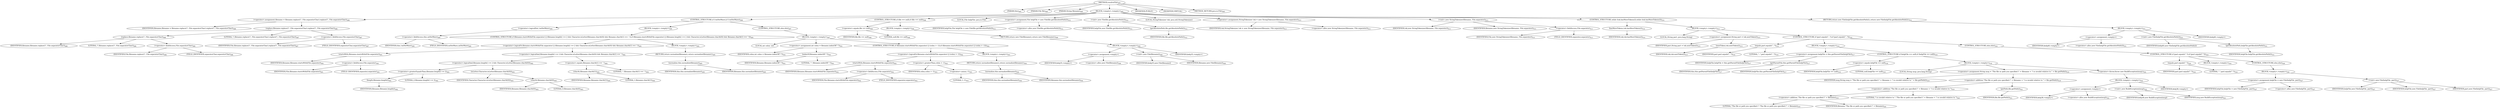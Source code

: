 digraph "resolveFile" {  
"953" [label = <(METHOD,resolveFile)<SUB>485</SUB>> ]
"48" [label = <(PARAM,this)<SUB>485</SUB>> ]
"954" [label = <(PARAM,File file)<SUB>485</SUB>> ]
"955" [label = <(PARAM,String filename)<SUB>485</SUB>> ]
"956" [label = <(BLOCK,&lt;empty&gt;,&lt;empty&gt;)<SUB>485</SUB>> ]
"957" [label = <(&lt;operator&gt;.assignment,filename = filename.replace('/', File.separatorChar).replace('\\', File.separatorChar))<SUB>486</SUB>> ]
"958" [label = <(IDENTIFIER,filename,filename = filename.replace('/', File.separatorChar).replace('\\', File.separatorChar))<SUB>486</SUB>> ]
"959" [label = <(replace,filename.replace('/', File.separatorChar).replace('\\', File.separatorChar))<SUB>486</SUB>> ]
"960" [label = <(replace,filename.replace('/', File.separatorChar))<SUB>486</SUB>> ]
"961" [label = <(IDENTIFIER,filename,filename.replace('/', File.separatorChar))<SUB>486</SUB>> ]
"962" [label = <(LITERAL,'/',filename.replace('/', File.separatorChar))<SUB>486</SUB>> ]
"963" [label = <(&lt;operator&gt;.fieldAccess,File.separatorChar)<SUB>486</SUB>> ]
"964" [label = <(IDENTIFIER,File,filename.replace('/', File.separatorChar))<SUB>486</SUB>> ]
"965" [label = <(FIELD_IDENTIFIER,separatorChar,separatorChar)<SUB>486</SUB>> ]
"966" [label = <(LITERAL,'\\',filename.replace('/', File.separatorChar).replace('\\', File.separatorChar))<SUB>487</SUB>> ]
"967" [label = <(&lt;operator&gt;.fieldAccess,File.separatorChar)<SUB>487</SUB>> ]
"968" [label = <(IDENTIFIER,File,filename.replace('/', File.separatorChar).replace('\\', File.separatorChar))<SUB>487</SUB>> ]
"969" [label = <(FIELD_IDENTIFIER,separatorChar,separatorChar)<SUB>487</SUB>> ]
"970" [label = <(CONTROL_STRUCTURE,if (!onNetWare),if (!onNetWare))<SUB>490</SUB>> ]
"971" [label = <(&lt;operator&gt;.logicalNot,!onNetWare)<SUB>490</SUB>> ]
"972" [label = <(&lt;operator&gt;.fieldAccess,this.onNetWare)<SUB>490</SUB>> ]
"973" [label = <(IDENTIFIER,this,!onNetWare)<SUB>490</SUB>> ]
"974" [label = <(FIELD_IDENTIFIER,onNetWare,onNetWare)<SUB>490</SUB>> ]
"975" [label = <(BLOCK,&lt;empty&gt;,&lt;empty&gt;)<SUB>490</SUB>> ]
"976" [label = <(CONTROL_STRUCTURE,if (filename.startsWith(File.separator) || (filename.length() &gt;= 2 &amp;&amp; Character.isLetter(filename.charAt(0)) &amp;&amp; filename.charAt(1) == ':')),if (filename.startsWith(File.separator) || (filename.length() &gt;= 2 &amp;&amp; Character.isLetter(filename.charAt(0)) &amp;&amp; filename.charAt(1) == ':')))<SUB>491</SUB>> ]
"977" [label = <(&lt;operator&gt;.logicalOr,filename.startsWith(File.separator) || (filename.length() &gt;= 2 &amp;&amp; Character.isLetter(filename.charAt(0)) &amp;&amp; filename.charAt(1) == ':'))<SUB>491</SUB>> ]
"978" [label = <(startsWith,filename.startsWith(File.separator))<SUB>491</SUB>> ]
"979" [label = <(IDENTIFIER,filename,filename.startsWith(File.separator))<SUB>491</SUB>> ]
"980" [label = <(&lt;operator&gt;.fieldAccess,File.separator)<SUB>491</SUB>> ]
"981" [label = <(IDENTIFIER,File,filename.startsWith(File.separator))<SUB>491</SUB>> ]
"982" [label = <(FIELD_IDENTIFIER,separator,separator)<SUB>491</SUB>> ]
"983" [label = <(&lt;operator&gt;.logicalAnd,filename.length() &gt;= 2 &amp;&amp; Character.isLetter(filename.charAt(0)) &amp;&amp; filename.charAt(1) == ':')<SUB>492</SUB>> ]
"984" [label = <(&lt;operator&gt;.logicalAnd,filename.length() &gt;= 2 &amp;&amp; Character.isLetter(filename.charAt(0)))<SUB>492</SUB>> ]
"985" [label = <(&lt;operator&gt;.greaterEqualsThan,filename.length() &gt;= 2)<SUB>492</SUB>> ]
"986" [label = <(length,filename.length())<SUB>492</SUB>> ]
"987" [label = <(IDENTIFIER,filename,filename.length())<SUB>492</SUB>> ]
"988" [label = <(LITERAL,2,filename.length() &gt;= 2)<SUB>492</SUB>> ]
"989" [label = <(isLetter,Character.isLetter(filename.charAt(0)))<SUB>493</SUB>> ]
"990" [label = <(IDENTIFIER,Character,Character.isLetter(filename.charAt(0)))<SUB>493</SUB>> ]
"991" [label = <(charAt,filename.charAt(0))<SUB>493</SUB>> ]
"992" [label = <(IDENTIFIER,filename,filename.charAt(0))<SUB>493</SUB>> ]
"993" [label = <(LITERAL,0,filename.charAt(0))<SUB>493</SUB>> ]
"994" [label = <(&lt;operator&gt;.equals,filename.charAt(1) == ':')<SUB>494</SUB>> ]
"995" [label = <(charAt,filename.charAt(1))<SUB>494</SUB>> ]
"996" [label = <(IDENTIFIER,filename,filename.charAt(1))<SUB>494</SUB>> ]
"997" [label = <(LITERAL,1,filename.charAt(1))<SUB>494</SUB>> ]
"998" [label = <(LITERAL,':',filename.charAt(1) == ':')<SUB>494</SUB>> ]
"999" [label = <(BLOCK,&lt;empty&gt;,&lt;empty&gt;)<SUB>494</SUB>> ]
"1000" [label = <(RETURN,return normalize(filename);,return normalize(filename);)<SUB>495</SUB>> ]
"1001" [label = <(normalize,this.normalize(filename))<SUB>495</SUB>> ]
"47" [label = <(IDENTIFIER,this,this.normalize(filename))<SUB>495</SUB>> ]
"1002" [label = <(IDENTIFIER,filename,this.normalize(filename))<SUB>495</SUB>> ]
"1003" [label = <(CONTROL_STRUCTURE,else,else)<SUB>497</SUB>> ]
"1004" [label = <(BLOCK,&lt;empty&gt;,&lt;empty&gt;)<SUB>497</SUB>> ]
"1005" [label = <(LOCAL,int colon: int)> ]
"1006" [label = <(&lt;operator&gt;.assignment,int colon = filename.indexOf(&quot;:&quot;))<SUB>501</SUB>> ]
"1007" [label = <(IDENTIFIER,colon,int colon = filename.indexOf(&quot;:&quot;))<SUB>501</SUB>> ]
"1008" [label = <(indexOf,filename.indexOf(&quot;:&quot;))<SUB>501</SUB>> ]
"1009" [label = <(IDENTIFIER,filename,filename.indexOf(&quot;:&quot;))<SUB>501</SUB>> ]
"1010" [label = <(LITERAL,&quot;:&quot;,filename.indexOf(&quot;:&quot;))<SUB>501</SUB>> ]
"1011" [label = <(CONTROL_STRUCTURE,if (filename.startsWith(File.separator) || (colon &gt; -1)),if (filename.startsWith(File.separator) || (colon &gt; -1)))<SUB>502</SUB>> ]
"1012" [label = <(&lt;operator&gt;.logicalOr,filename.startsWith(File.separator) || (colon &gt; -1))<SUB>502</SUB>> ]
"1013" [label = <(startsWith,filename.startsWith(File.separator))<SUB>502</SUB>> ]
"1014" [label = <(IDENTIFIER,filename,filename.startsWith(File.separator))<SUB>502</SUB>> ]
"1015" [label = <(&lt;operator&gt;.fieldAccess,File.separator)<SUB>502</SUB>> ]
"1016" [label = <(IDENTIFIER,File,filename.startsWith(File.separator))<SUB>502</SUB>> ]
"1017" [label = <(FIELD_IDENTIFIER,separator,separator)<SUB>502</SUB>> ]
"1018" [label = <(&lt;operator&gt;.greaterThan,colon &gt; -1)<SUB>503</SUB>> ]
"1019" [label = <(IDENTIFIER,colon,colon &gt; -1)<SUB>503</SUB>> ]
"1020" [label = <(&lt;operator&gt;.minus,-1)<SUB>503</SUB>> ]
"1021" [label = <(LITERAL,1,-1)<SUB>503</SUB>> ]
"1022" [label = <(BLOCK,&lt;empty&gt;,&lt;empty&gt;)<SUB>503</SUB>> ]
"1023" [label = <(RETURN,return normalize(filename);,return normalize(filename);)<SUB>504</SUB>> ]
"1024" [label = <(normalize,this.normalize(filename))<SUB>504</SUB>> ]
"49" [label = <(IDENTIFIER,this,this.normalize(filename))<SUB>504</SUB>> ]
"1025" [label = <(IDENTIFIER,filename,this.normalize(filename))<SUB>504</SUB>> ]
"1026" [label = <(CONTROL_STRUCTURE,if (file == null),if (file == null))<SUB>508</SUB>> ]
"1027" [label = <(&lt;operator&gt;.equals,file == null)<SUB>508</SUB>> ]
"1028" [label = <(IDENTIFIER,file,file == null)<SUB>508</SUB>> ]
"1029" [label = <(LITERAL,null,file == null)<SUB>508</SUB>> ]
"1030" [label = <(BLOCK,&lt;empty&gt;,&lt;empty&gt;)<SUB>508</SUB>> ]
"1031" [label = <(RETURN,return new File(filename);,return new File(filename);)<SUB>509</SUB>> ]
"1032" [label = <(BLOCK,&lt;empty&gt;,&lt;empty&gt;)<SUB>509</SUB>> ]
"1033" [label = <(&lt;operator&gt;.assignment,&lt;empty&gt;)> ]
"1034" [label = <(IDENTIFIER,$obj35,&lt;empty&gt;)> ]
"1035" [label = <(&lt;operator&gt;.alloc,new File(filename))<SUB>509</SUB>> ]
"1036" [label = <(&lt;init&gt;,new File(filename))<SUB>509</SUB>> ]
"1037" [label = <(IDENTIFIER,$obj35,new File(filename))> ]
"1038" [label = <(IDENTIFIER,filename,new File(filename))<SUB>509</SUB>> ]
"1039" [label = <(IDENTIFIER,$obj35,&lt;empty&gt;)> ]
"51" [label = <(LOCAL,File helpFile: java.io.File)> ]
"1040" [label = <(&lt;operator&gt;.assignment,File helpFile = new File(file.getAbsolutePath()))<SUB>512</SUB>> ]
"1041" [label = <(IDENTIFIER,helpFile,File helpFile = new File(file.getAbsolutePath()))<SUB>512</SUB>> ]
"1042" [label = <(&lt;operator&gt;.alloc,new File(file.getAbsolutePath()))<SUB>512</SUB>> ]
"1043" [label = <(&lt;init&gt;,new File(file.getAbsolutePath()))<SUB>512</SUB>> ]
"50" [label = <(IDENTIFIER,helpFile,new File(file.getAbsolutePath()))<SUB>512</SUB>> ]
"1044" [label = <(getAbsolutePath,file.getAbsolutePath())<SUB>512</SUB>> ]
"1045" [label = <(IDENTIFIER,file,file.getAbsolutePath())<SUB>512</SUB>> ]
"53" [label = <(LOCAL,StringTokenizer tok: java.util.StringTokenizer)> ]
"1046" [label = <(&lt;operator&gt;.assignment,StringTokenizer tok = new StringTokenizer(filename, File.separator))<SUB>513</SUB>> ]
"1047" [label = <(IDENTIFIER,tok,StringTokenizer tok = new StringTokenizer(filename, File.separator))<SUB>513</SUB>> ]
"1048" [label = <(&lt;operator&gt;.alloc,new StringTokenizer(filename, File.separator))<SUB>513</SUB>> ]
"1049" [label = <(&lt;init&gt;,new StringTokenizer(filename, File.separator))<SUB>513</SUB>> ]
"52" [label = <(IDENTIFIER,tok,new StringTokenizer(filename, File.separator))<SUB>513</SUB>> ]
"1050" [label = <(IDENTIFIER,filename,new StringTokenizer(filename, File.separator))<SUB>513</SUB>> ]
"1051" [label = <(&lt;operator&gt;.fieldAccess,File.separator)<SUB>513</SUB>> ]
"1052" [label = <(IDENTIFIER,File,new StringTokenizer(filename, File.separator))<SUB>513</SUB>> ]
"1053" [label = <(FIELD_IDENTIFIER,separator,separator)<SUB>513</SUB>> ]
"1054" [label = <(CONTROL_STRUCTURE,while (tok.hasMoreTokens()),while (tok.hasMoreTokens()))<SUB>514</SUB>> ]
"1055" [label = <(hasMoreTokens,tok.hasMoreTokens())<SUB>514</SUB>> ]
"1056" [label = <(IDENTIFIER,tok,tok.hasMoreTokens())<SUB>514</SUB>> ]
"1057" [label = <(BLOCK,&lt;empty&gt;,&lt;empty&gt;)<SUB>514</SUB>> ]
"1058" [label = <(LOCAL,String part: java.lang.String)> ]
"1059" [label = <(&lt;operator&gt;.assignment,String part = tok.nextToken())<SUB>515</SUB>> ]
"1060" [label = <(IDENTIFIER,part,String part = tok.nextToken())<SUB>515</SUB>> ]
"1061" [label = <(nextToken,tok.nextToken())<SUB>515</SUB>> ]
"1062" [label = <(IDENTIFIER,tok,tok.nextToken())<SUB>515</SUB>> ]
"1063" [label = <(CONTROL_STRUCTURE,if (part.equals(&quot;..&quot;)),if (part.equals(&quot;..&quot;)))<SUB>516</SUB>> ]
"1064" [label = <(equals,part.equals(&quot;..&quot;))<SUB>516</SUB>> ]
"1065" [label = <(IDENTIFIER,part,part.equals(&quot;..&quot;))<SUB>516</SUB>> ]
"1066" [label = <(LITERAL,&quot;..&quot;,part.equals(&quot;..&quot;))<SUB>516</SUB>> ]
"1067" [label = <(BLOCK,&lt;empty&gt;,&lt;empty&gt;)<SUB>516</SUB>> ]
"1068" [label = <(&lt;operator&gt;.assignment,helpFile = this.getParentFile(helpFile))<SUB>517</SUB>> ]
"1069" [label = <(IDENTIFIER,helpFile,helpFile = this.getParentFile(helpFile))<SUB>517</SUB>> ]
"1070" [label = <(getParentFile,this.getParentFile(helpFile))<SUB>517</SUB>> ]
"54" [label = <(IDENTIFIER,this,this.getParentFile(helpFile))<SUB>517</SUB>> ]
"1071" [label = <(IDENTIFIER,helpFile,this.getParentFile(helpFile))<SUB>517</SUB>> ]
"1072" [label = <(CONTROL_STRUCTURE,if (helpFile == null),if (helpFile == null))<SUB>518</SUB>> ]
"1073" [label = <(&lt;operator&gt;.equals,helpFile == null)<SUB>518</SUB>> ]
"1074" [label = <(IDENTIFIER,helpFile,helpFile == null)<SUB>518</SUB>> ]
"1075" [label = <(LITERAL,null,helpFile == null)<SUB>518</SUB>> ]
"1076" [label = <(BLOCK,&lt;empty&gt;,&lt;empty&gt;)<SUB>518</SUB>> ]
"1077" [label = <(LOCAL,String msg: java.lang.String)> ]
"1078" [label = <(&lt;operator&gt;.assignment,String msg = &quot;The file or path you specified (&quot; + filename + &quot;) is invalid relative to &quot; + file.getPath())<SUB>519</SUB>> ]
"1079" [label = <(IDENTIFIER,msg,String msg = &quot;The file or path you specified (&quot; + filename + &quot;) is invalid relative to &quot; + file.getPath())<SUB>519</SUB>> ]
"1080" [label = <(&lt;operator&gt;.addition,&quot;The file or path you specified (&quot; + filename + &quot;) is invalid relative to &quot; + file.getPath())<SUB>519</SUB>> ]
"1081" [label = <(&lt;operator&gt;.addition,&quot;The file or path you specified (&quot; + filename + &quot;) is invalid relative to &quot;)<SUB>519</SUB>> ]
"1082" [label = <(&lt;operator&gt;.addition,&quot;The file or path you specified (&quot; + filename)<SUB>519</SUB>> ]
"1083" [label = <(LITERAL,&quot;The file or path you specified (&quot;,&quot;The file or path you specified (&quot; + filename)<SUB>519</SUB>> ]
"1084" [label = <(IDENTIFIER,filename,&quot;The file or path you specified (&quot; + filename)<SUB>520</SUB>> ]
"1085" [label = <(LITERAL,&quot;) is invalid relative to &quot;,&quot;The file or path you specified (&quot; + filename + &quot;) is invalid relative to &quot;)<SUB>520</SUB>> ]
"1086" [label = <(getPath,file.getPath())<SUB>521</SUB>> ]
"1087" [label = <(IDENTIFIER,file,file.getPath())<SUB>521</SUB>> ]
"1088" [label = <(&lt;operator&gt;.throw,throw new BuildException(msg);)<SUB>522</SUB>> ]
"1089" [label = <(BLOCK,&lt;empty&gt;,&lt;empty&gt;)<SUB>522</SUB>> ]
"1090" [label = <(&lt;operator&gt;.assignment,&lt;empty&gt;)> ]
"1091" [label = <(IDENTIFIER,$obj38,&lt;empty&gt;)> ]
"1092" [label = <(&lt;operator&gt;.alloc,new BuildException(msg))<SUB>522</SUB>> ]
"1093" [label = <(&lt;init&gt;,new BuildException(msg))<SUB>522</SUB>> ]
"1094" [label = <(IDENTIFIER,$obj38,new BuildException(msg))> ]
"1095" [label = <(IDENTIFIER,msg,new BuildException(msg))<SUB>522</SUB>> ]
"1096" [label = <(IDENTIFIER,$obj38,&lt;empty&gt;)> ]
"1097" [label = <(CONTROL_STRUCTURE,else,else)<SUB>524</SUB>> ]
"1098" [label = <(CONTROL_STRUCTURE,if (part.equals(&quot;.&quot;)),if (part.equals(&quot;.&quot;)))<SUB>524</SUB>> ]
"1099" [label = <(equals,part.equals(&quot;.&quot;))<SUB>524</SUB>> ]
"1100" [label = <(IDENTIFIER,part,part.equals(&quot;.&quot;))<SUB>524</SUB>> ]
"1101" [label = <(LITERAL,&quot;.&quot;,part.equals(&quot;.&quot;))<SUB>524</SUB>> ]
"1102" [label = <(BLOCK,&lt;empty&gt;,&lt;empty&gt;)<SUB>524</SUB>> ]
"1103" [label = <(CONTROL_STRUCTURE,else,else)<SUB>526</SUB>> ]
"1104" [label = <(BLOCK,&lt;empty&gt;,&lt;empty&gt;)<SUB>526</SUB>> ]
"1105" [label = <(&lt;operator&gt;.assignment,helpFile = new File(helpFile, part))<SUB>527</SUB>> ]
"1106" [label = <(IDENTIFIER,helpFile,helpFile = new File(helpFile, part))<SUB>527</SUB>> ]
"1107" [label = <(&lt;operator&gt;.alloc,new File(helpFile, part))<SUB>527</SUB>> ]
"1108" [label = <(&lt;init&gt;,new File(helpFile, part))<SUB>527</SUB>> ]
"55" [label = <(IDENTIFIER,helpFile,new File(helpFile, part))<SUB>527</SUB>> ]
"1109" [label = <(IDENTIFIER,helpFile,new File(helpFile, part))<SUB>527</SUB>> ]
"1110" [label = <(IDENTIFIER,part,new File(helpFile, part))<SUB>527</SUB>> ]
"1111" [label = <(RETURN,return new File(helpFile.getAbsolutePath());,return new File(helpFile.getAbsolutePath());)<SUB>531</SUB>> ]
"1112" [label = <(BLOCK,&lt;empty&gt;,&lt;empty&gt;)<SUB>531</SUB>> ]
"1113" [label = <(&lt;operator&gt;.assignment,&lt;empty&gt;)> ]
"1114" [label = <(IDENTIFIER,$obj40,&lt;empty&gt;)> ]
"1115" [label = <(&lt;operator&gt;.alloc,new File(helpFile.getAbsolutePath()))<SUB>531</SUB>> ]
"1116" [label = <(&lt;init&gt;,new File(helpFile.getAbsolutePath()))<SUB>531</SUB>> ]
"1117" [label = <(IDENTIFIER,$obj40,new File(helpFile.getAbsolutePath()))> ]
"1118" [label = <(getAbsolutePath,helpFile.getAbsolutePath())<SUB>531</SUB>> ]
"1119" [label = <(IDENTIFIER,helpFile,helpFile.getAbsolutePath())<SUB>531</SUB>> ]
"1120" [label = <(IDENTIFIER,$obj40,&lt;empty&gt;)> ]
"1121" [label = <(MODIFIER,PUBLIC)> ]
"1122" [label = <(MODIFIER,VIRTUAL)> ]
"1123" [label = <(METHOD_RETURN,java.io.File)<SUB>485</SUB>> ]
  "953" -> "48" 
  "953" -> "954" 
  "953" -> "955" 
  "953" -> "956" 
  "953" -> "1121" 
  "953" -> "1122" 
  "953" -> "1123" 
  "956" -> "957" 
  "956" -> "970" 
  "956" -> "1026" 
  "956" -> "51" 
  "956" -> "1040" 
  "956" -> "1043" 
  "956" -> "53" 
  "956" -> "1046" 
  "956" -> "1049" 
  "956" -> "1054" 
  "956" -> "1111" 
  "957" -> "958" 
  "957" -> "959" 
  "959" -> "960" 
  "959" -> "966" 
  "959" -> "967" 
  "960" -> "961" 
  "960" -> "962" 
  "960" -> "963" 
  "963" -> "964" 
  "963" -> "965" 
  "967" -> "968" 
  "967" -> "969" 
  "970" -> "971" 
  "970" -> "975" 
  "970" -> "1003" 
  "971" -> "972" 
  "972" -> "973" 
  "972" -> "974" 
  "975" -> "976" 
  "976" -> "977" 
  "976" -> "999" 
  "977" -> "978" 
  "977" -> "983" 
  "978" -> "979" 
  "978" -> "980" 
  "980" -> "981" 
  "980" -> "982" 
  "983" -> "984" 
  "983" -> "994" 
  "984" -> "985" 
  "984" -> "989" 
  "985" -> "986" 
  "985" -> "988" 
  "986" -> "987" 
  "989" -> "990" 
  "989" -> "991" 
  "991" -> "992" 
  "991" -> "993" 
  "994" -> "995" 
  "994" -> "998" 
  "995" -> "996" 
  "995" -> "997" 
  "999" -> "1000" 
  "1000" -> "1001" 
  "1001" -> "47" 
  "1001" -> "1002" 
  "1003" -> "1004" 
  "1004" -> "1005" 
  "1004" -> "1006" 
  "1004" -> "1011" 
  "1006" -> "1007" 
  "1006" -> "1008" 
  "1008" -> "1009" 
  "1008" -> "1010" 
  "1011" -> "1012" 
  "1011" -> "1022" 
  "1012" -> "1013" 
  "1012" -> "1018" 
  "1013" -> "1014" 
  "1013" -> "1015" 
  "1015" -> "1016" 
  "1015" -> "1017" 
  "1018" -> "1019" 
  "1018" -> "1020" 
  "1020" -> "1021" 
  "1022" -> "1023" 
  "1023" -> "1024" 
  "1024" -> "49" 
  "1024" -> "1025" 
  "1026" -> "1027" 
  "1026" -> "1030" 
  "1027" -> "1028" 
  "1027" -> "1029" 
  "1030" -> "1031" 
  "1031" -> "1032" 
  "1032" -> "1033" 
  "1032" -> "1036" 
  "1032" -> "1039" 
  "1033" -> "1034" 
  "1033" -> "1035" 
  "1036" -> "1037" 
  "1036" -> "1038" 
  "1040" -> "1041" 
  "1040" -> "1042" 
  "1043" -> "50" 
  "1043" -> "1044" 
  "1044" -> "1045" 
  "1046" -> "1047" 
  "1046" -> "1048" 
  "1049" -> "52" 
  "1049" -> "1050" 
  "1049" -> "1051" 
  "1051" -> "1052" 
  "1051" -> "1053" 
  "1054" -> "1055" 
  "1054" -> "1057" 
  "1055" -> "1056" 
  "1057" -> "1058" 
  "1057" -> "1059" 
  "1057" -> "1063" 
  "1059" -> "1060" 
  "1059" -> "1061" 
  "1061" -> "1062" 
  "1063" -> "1064" 
  "1063" -> "1067" 
  "1063" -> "1097" 
  "1064" -> "1065" 
  "1064" -> "1066" 
  "1067" -> "1068" 
  "1067" -> "1072" 
  "1068" -> "1069" 
  "1068" -> "1070" 
  "1070" -> "54" 
  "1070" -> "1071" 
  "1072" -> "1073" 
  "1072" -> "1076" 
  "1073" -> "1074" 
  "1073" -> "1075" 
  "1076" -> "1077" 
  "1076" -> "1078" 
  "1076" -> "1088" 
  "1078" -> "1079" 
  "1078" -> "1080" 
  "1080" -> "1081" 
  "1080" -> "1086" 
  "1081" -> "1082" 
  "1081" -> "1085" 
  "1082" -> "1083" 
  "1082" -> "1084" 
  "1086" -> "1087" 
  "1088" -> "1089" 
  "1089" -> "1090" 
  "1089" -> "1093" 
  "1089" -> "1096" 
  "1090" -> "1091" 
  "1090" -> "1092" 
  "1093" -> "1094" 
  "1093" -> "1095" 
  "1097" -> "1098" 
  "1098" -> "1099" 
  "1098" -> "1102" 
  "1098" -> "1103" 
  "1099" -> "1100" 
  "1099" -> "1101" 
  "1103" -> "1104" 
  "1104" -> "1105" 
  "1104" -> "1108" 
  "1105" -> "1106" 
  "1105" -> "1107" 
  "1108" -> "55" 
  "1108" -> "1109" 
  "1108" -> "1110" 
  "1111" -> "1112" 
  "1112" -> "1113" 
  "1112" -> "1116" 
  "1112" -> "1120" 
  "1113" -> "1114" 
  "1113" -> "1115" 
  "1116" -> "1117" 
  "1116" -> "1118" 
  "1118" -> "1119" 
}
